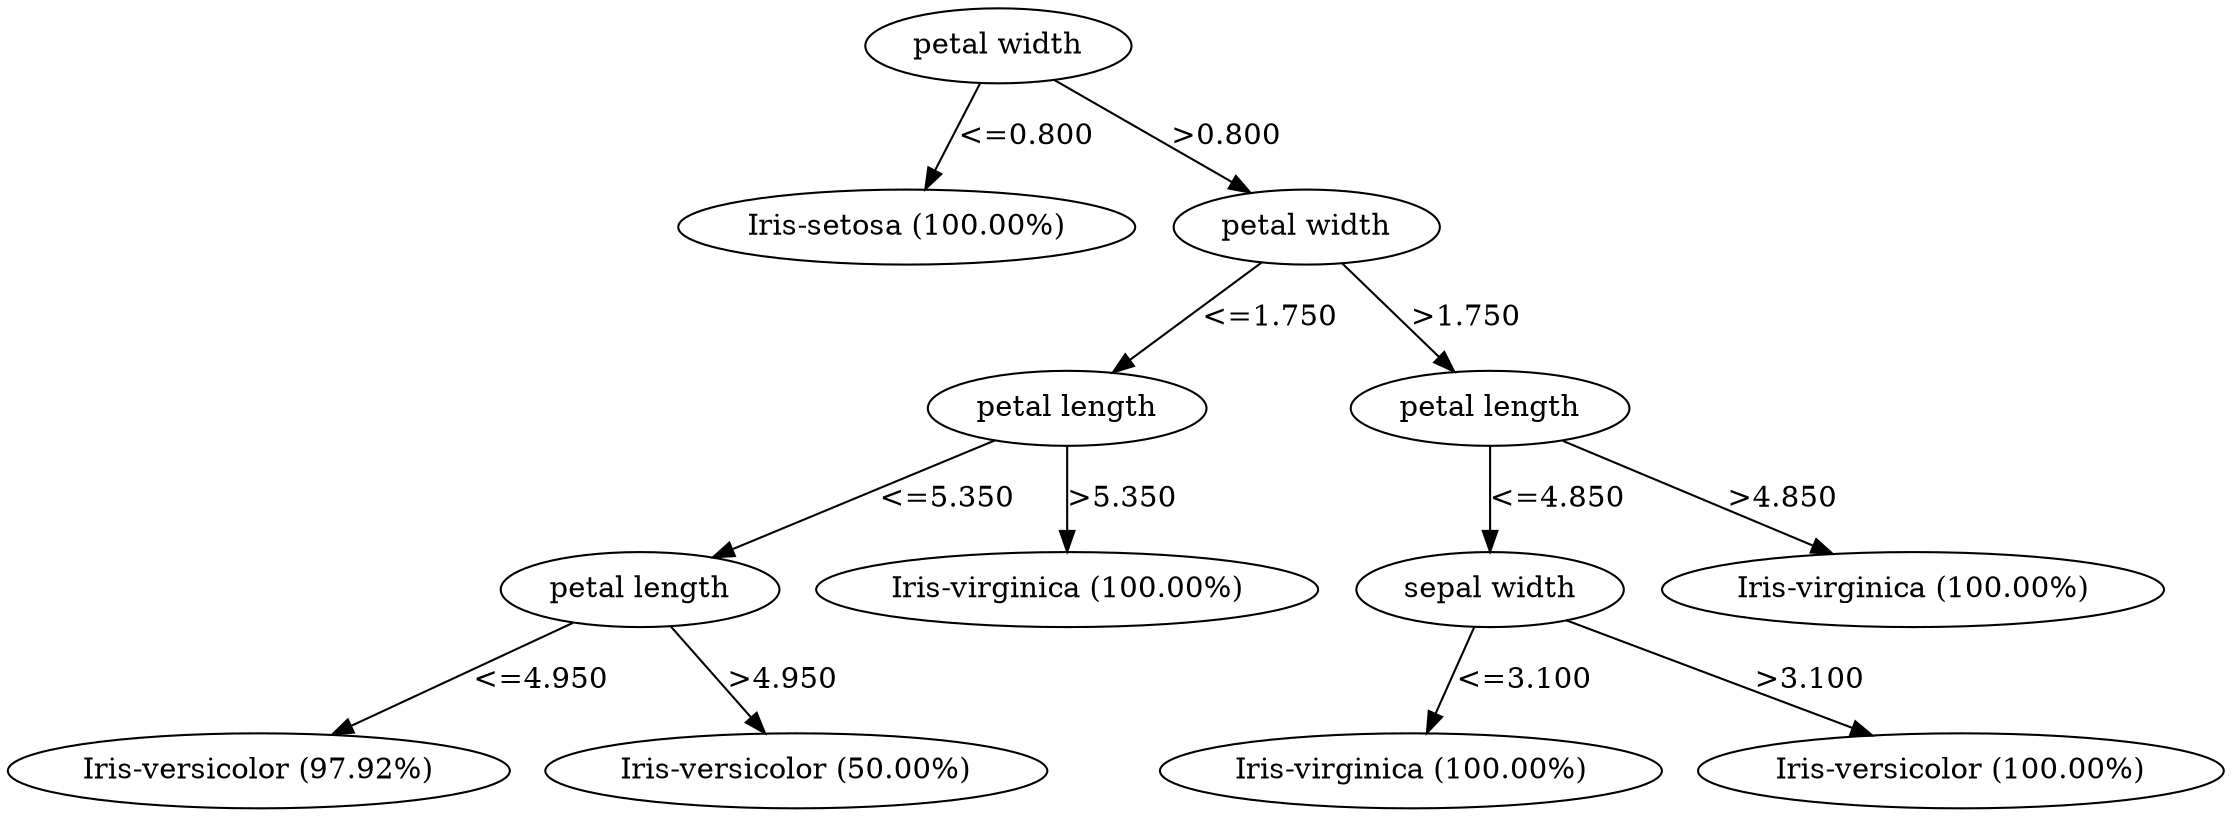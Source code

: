 digraph G {
"bg==" [ shape=oval label="petal width"]
"bg==" -> "bi0w" [ label="<=0.800" ]
"bi0w" [ shape=oval label="Iris-setosa (100.00%)"]
"bg==" -> "bi0x" [ label=">0.800" ]
"bi0x" [ shape=oval label="petal width"]
"bi0x" -> "bi0xLTA=" [ label="<=1.750" ]
"bi0xLTA=" [ shape=oval label="petal length"]
"bi0xLTA=" -> "bi0xLTAtMA==" [ label="<=5.350" ]
"bi0xLTAtMA==" [ shape=oval label="petal length"]
"bi0xLTAtMA==" -> "bi0xLTAtMC0w" [ label="<=4.950" ]
"bi0xLTAtMC0w" [ shape=oval label="Iris-versicolor (97.92%)"]
"bi0xLTAtMA==" -> "bi0xLTAtMC0x" [ label=">4.950" ]
"bi0xLTAtMC0x" [ shape=oval label="Iris-versicolor (50.00%)"]
"bi0xLTA=" -> "bi0xLTAtMQ==" [ label=">5.350" ]
"bi0xLTAtMQ==" [ shape=oval label="Iris-virginica (100.00%)"]
"bi0x" -> "bi0xLTE=" [ label=">1.750" ]
"bi0xLTE=" [ shape=oval label="petal length"]
"bi0xLTE=" -> "bi0xLTEtMA==" [ label="<=4.850" ]
"bi0xLTEtMA==" [ shape=oval label="sepal width"]
"bi0xLTEtMA==" -> "bi0xLTEtMC0w" [ label="<=3.100" ]
"bi0xLTEtMC0w" [ shape=oval label="Iris-virginica (100.00%)"]
"bi0xLTEtMA==" -> "bi0xLTEtMC0x" [ label=">3.100" ]
"bi0xLTEtMC0x" [ shape=oval label="Iris-versicolor (100.00%)"]
"bi0xLTE=" -> "bi0xLTEtMQ==" [ label=">4.850" ]
"bi0xLTEtMQ==" [ shape=oval label="Iris-virginica (100.00%)"]
}
